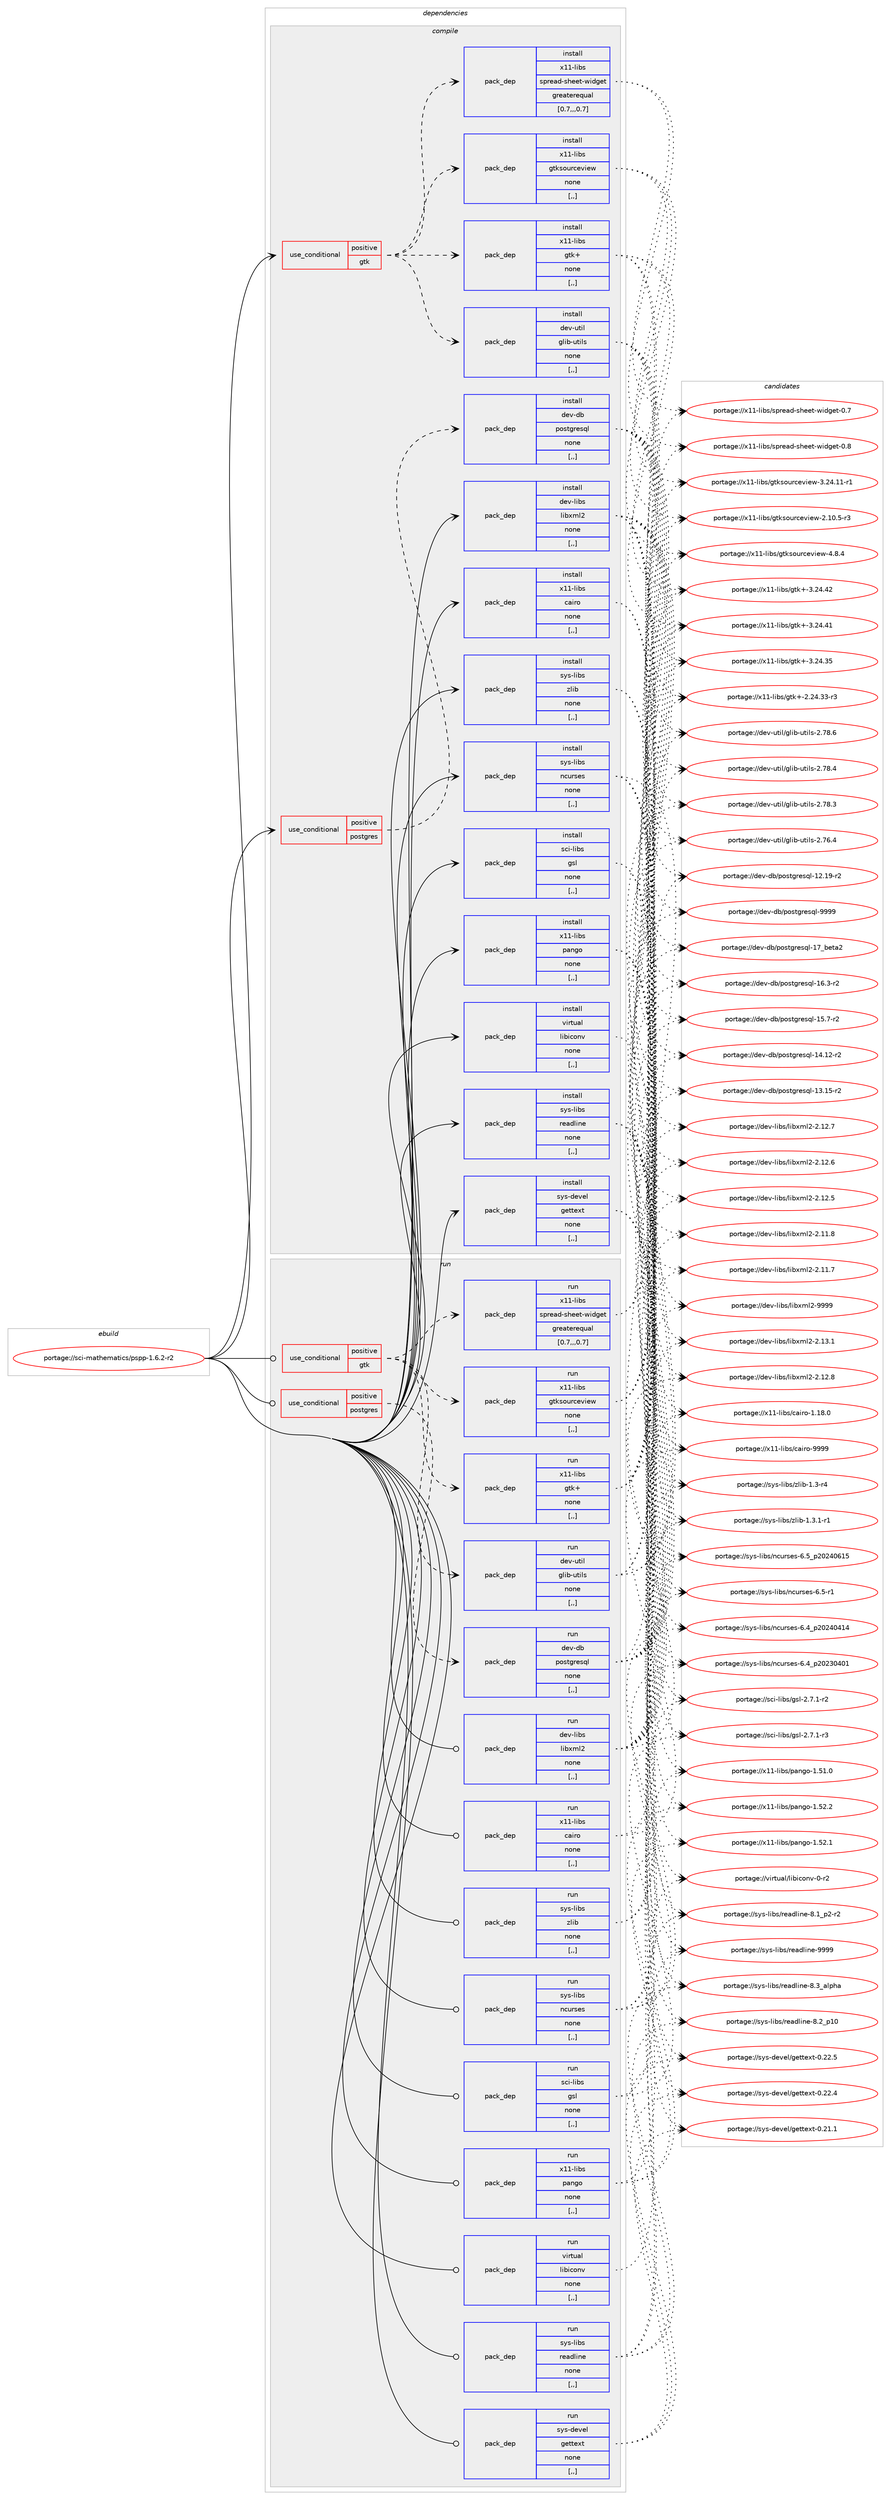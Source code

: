 digraph prolog {

# *************
# Graph options
# *************

newrank=true;
concentrate=true;
compound=true;
graph [rankdir=LR,fontname=Helvetica,fontsize=10,ranksep=1.5];#, ranksep=2.5, nodesep=0.2];
edge  [arrowhead=vee];
node  [fontname=Helvetica,fontsize=10];

# **********
# The ebuild
# **********

subgraph cluster_leftcol {
color=gray;
label=<<i>ebuild</i>>;
id [label="portage://sci-mathematics/pspp-1.6.2-r2", color=red, width=4, href="../sci-mathematics/pspp-1.6.2-r2.svg"];
}

# ****************
# The dependencies
# ****************

subgraph cluster_midcol {
color=gray;
label=<<i>dependencies</i>>;
subgraph cluster_compile {
fillcolor="#eeeeee";
style=filled;
label=<<i>compile</i>>;
subgraph cond108787 {
dependency409991 [label=<<TABLE BORDER="0" CELLBORDER="1" CELLSPACING="0" CELLPADDING="4"><TR><TD ROWSPAN="3" CELLPADDING="10">use_conditional</TD></TR><TR><TD>positive</TD></TR><TR><TD>gtk</TD></TR></TABLE>>, shape=none, color=red];
subgraph pack298312 {
dependency409992 [label=<<TABLE BORDER="0" CELLBORDER="1" CELLSPACING="0" CELLPADDING="4" WIDTH="220"><TR><TD ROWSPAN="6" CELLPADDING="30">pack_dep</TD></TR><TR><TD WIDTH="110">install</TD></TR><TR><TD>dev-util</TD></TR><TR><TD>glib-utils</TD></TR><TR><TD>none</TD></TR><TR><TD>[,,]</TD></TR></TABLE>>, shape=none, color=blue];
}
dependency409991:e -> dependency409992:w [weight=20,style="dashed",arrowhead="vee"];
subgraph pack298313 {
dependency409993 [label=<<TABLE BORDER="0" CELLBORDER="1" CELLSPACING="0" CELLPADDING="4" WIDTH="220"><TR><TD ROWSPAN="6" CELLPADDING="30">pack_dep</TD></TR><TR><TD WIDTH="110">install</TD></TR><TR><TD>x11-libs</TD></TR><TR><TD>gtk+</TD></TR><TR><TD>none</TD></TR><TR><TD>[,,]</TD></TR></TABLE>>, shape=none, color=blue];
}
dependency409991:e -> dependency409993:w [weight=20,style="dashed",arrowhead="vee"];
subgraph pack298314 {
dependency409994 [label=<<TABLE BORDER="0" CELLBORDER="1" CELLSPACING="0" CELLPADDING="4" WIDTH="220"><TR><TD ROWSPAN="6" CELLPADDING="30">pack_dep</TD></TR><TR><TD WIDTH="110">install</TD></TR><TR><TD>x11-libs</TD></TR><TR><TD>gtksourceview</TD></TR><TR><TD>none</TD></TR><TR><TD>[,,]</TD></TR></TABLE>>, shape=none, color=blue];
}
dependency409991:e -> dependency409994:w [weight=20,style="dashed",arrowhead="vee"];
subgraph pack298315 {
dependency409995 [label=<<TABLE BORDER="0" CELLBORDER="1" CELLSPACING="0" CELLPADDING="4" WIDTH="220"><TR><TD ROWSPAN="6" CELLPADDING="30">pack_dep</TD></TR><TR><TD WIDTH="110">install</TD></TR><TR><TD>x11-libs</TD></TR><TR><TD>spread-sheet-widget</TD></TR><TR><TD>greaterequal</TD></TR><TR><TD>[0.7,,,0.7]</TD></TR></TABLE>>, shape=none, color=blue];
}
dependency409991:e -> dependency409995:w [weight=20,style="dashed",arrowhead="vee"];
}
id:e -> dependency409991:w [weight=20,style="solid",arrowhead="vee"];
subgraph cond108788 {
dependency409996 [label=<<TABLE BORDER="0" CELLBORDER="1" CELLSPACING="0" CELLPADDING="4"><TR><TD ROWSPAN="3" CELLPADDING="10">use_conditional</TD></TR><TR><TD>positive</TD></TR><TR><TD>postgres</TD></TR></TABLE>>, shape=none, color=red];
subgraph pack298316 {
dependency409997 [label=<<TABLE BORDER="0" CELLBORDER="1" CELLSPACING="0" CELLPADDING="4" WIDTH="220"><TR><TD ROWSPAN="6" CELLPADDING="30">pack_dep</TD></TR><TR><TD WIDTH="110">install</TD></TR><TR><TD>dev-db</TD></TR><TR><TD>postgresql</TD></TR><TR><TD>none</TD></TR><TR><TD>[,,]</TD></TR></TABLE>>, shape=none, color=blue];
}
dependency409996:e -> dependency409997:w [weight=20,style="dashed",arrowhead="vee"];
}
id:e -> dependency409996:w [weight=20,style="solid",arrowhead="vee"];
subgraph pack298317 {
dependency409998 [label=<<TABLE BORDER="0" CELLBORDER="1" CELLSPACING="0" CELLPADDING="4" WIDTH="220"><TR><TD ROWSPAN="6" CELLPADDING="30">pack_dep</TD></TR><TR><TD WIDTH="110">install</TD></TR><TR><TD>dev-libs</TD></TR><TR><TD>libxml2</TD></TR><TR><TD>none</TD></TR><TR><TD>[,,]</TD></TR></TABLE>>, shape=none, color=blue];
}
id:e -> dependency409998:w [weight=20,style="solid",arrowhead="vee"];
subgraph pack298318 {
dependency409999 [label=<<TABLE BORDER="0" CELLBORDER="1" CELLSPACING="0" CELLPADDING="4" WIDTH="220"><TR><TD ROWSPAN="6" CELLPADDING="30">pack_dep</TD></TR><TR><TD WIDTH="110">install</TD></TR><TR><TD>sci-libs</TD></TR><TR><TD>gsl</TD></TR><TR><TD>none</TD></TR><TR><TD>[,,]</TD></TR></TABLE>>, shape=none, color=blue];
}
id:e -> dependency409999:w [weight=20,style="solid",arrowhead="vee"];
subgraph pack298319 {
dependency410000 [label=<<TABLE BORDER="0" CELLBORDER="1" CELLSPACING="0" CELLPADDING="4" WIDTH="220"><TR><TD ROWSPAN="6" CELLPADDING="30">pack_dep</TD></TR><TR><TD WIDTH="110">install</TD></TR><TR><TD>sys-devel</TD></TR><TR><TD>gettext</TD></TR><TR><TD>none</TD></TR><TR><TD>[,,]</TD></TR></TABLE>>, shape=none, color=blue];
}
id:e -> dependency410000:w [weight=20,style="solid",arrowhead="vee"];
subgraph pack298320 {
dependency410001 [label=<<TABLE BORDER="0" CELLBORDER="1" CELLSPACING="0" CELLPADDING="4" WIDTH="220"><TR><TD ROWSPAN="6" CELLPADDING="30">pack_dep</TD></TR><TR><TD WIDTH="110">install</TD></TR><TR><TD>sys-libs</TD></TR><TR><TD>ncurses</TD></TR><TR><TD>none</TD></TR><TR><TD>[,,]</TD></TR></TABLE>>, shape=none, color=blue];
}
id:e -> dependency410001:w [weight=20,style="solid",arrowhead="vee"];
subgraph pack298321 {
dependency410002 [label=<<TABLE BORDER="0" CELLBORDER="1" CELLSPACING="0" CELLPADDING="4" WIDTH="220"><TR><TD ROWSPAN="6" CELLPADDING="30">pack_dep</TD></TR><TR><TD WIDTH="110">install</TD></TR><TR><TD>sys-libs</TD></TR><TR><TD>readline</TD></TR><TR><TD>none</TD></TR><TR><TD>[,,]</TD></TR></TABLE>>, shape=none, color=blue];
}
id:e -> dependency410002:w [weight=20,style="solid",arrowhead="vee"];
subgraph pack298322 {
dependency410003 [label=<<TABLE BORDER="0" CELLBORDER="1" CELLSPACING="0" CELLPADDING="4" WIDTH="220"><TR><TD ROWSPAN="6" CELLPADDING="30">pack_dep</TD></TR><TR><TD WIDTH="110">install</TD></TR><TR><TD>sys-libs</TD></TR><TR><TD>zlib</TD></TR><TR><TD>none</TD></TR><TR><TD>[,,]</TD></TR></TABLE>>, shape=none, color=blue];
}
id:e -> dependency410003:w [weight=20,style="solid",arrowhead="vee"];
subgraph pack298323 {
dependency410004 [label=<<TABLE BORDER="0" CELLBORDER="1" CELLSPACING="0" CELLPADDING="4" WIDTH="220"><TR><TD ROWSPAN="6" CELLPADDING="30">pack_dep</TD></TR><TR><TD WIDTH="110">install</TD></TR><TR><TD>virtual</TD></TR><TR><TD>libiconv</TD></TR><TR><TD>none</TD></TR><TR><TD>[,,]</TD></TR></TABLE>>, shape=none, color=blue];
}
id:e -> dependency410004:w [weight=20,style="solid",arrowhead="vee"];
subgraph pack298324 {
dependency410005 [label=<<TABLE BORDER="0" CELLBORDER="1" CELLSPACING="0" CELLPADDING="4" WIDTH="220"><TR><TD ROWSPAN="6" CELLPADDING="30">pack_dep</TD></TR><TR><TD WIDTH="110">install</TD></TR><TR><TD>x11-libs</TD></TR><TR><TD>cairo</TD></TR><TR><TD>none</TD></TR><TR><TD>[,,]</TD></TR></TABLE>>, shape=none, color=blue];
}
id:e -> dependency410005:w [weight=20,style="solid",arrowhead="vee"];
subgraph pack298325 {
dependency410006 [label=<<TABLE BORDER="0" CELLBORDER="1" CELLSPACING="0" CELLPADDING="4" WIDTH="220"><TR><TD ROWSPAN="6" CELLPADDING="30">pack_dep</TD></TR><TR><TD WIDTH="110">install</TD></TR><TR><TD>x11-libs</TD></TR><TR><TD>pango</TD></TR><TR><TD>none</TD></TR><TR><TD>[,,]</TD></TR></TABLE>>, shape=none, color=blue];
}
id:e -> dependency410006:w [weight=20,style="solid",arrowhead="vee"];
}
subgraph cluster_compileandrun {
fillcolor="#eeeeee";
style=filled;
label=<<i>compile and run</i>>;
}
subgraph cluster_run {
fillcolor="#eeeeee";
style=filled;
label=<<i>run</i>>;
subgraph cond108789 {
dependency410007 [label=<<TABLE BORDER="0" CELLBORDER="1" CELLSPACING="0" CELLPADDING="4"><TR><TD ROWSPAN="3" CELLPADDING="10">use_conditional</TD></TR><TR><TD>positive</TD></TR><TR><TD>gtk</TD></TR></TABLE>>, shape=none, color=red];
subgraph pack298326 {
dependency410008 [label=<<TABLE BORDER="0" CELLBORDER="1" CELLSPACING="0" CELLPADDING="4" WIDTH="220"><TR><TD ROWSPAN="6" CELLPADDING="30">pack_dep</TD></TR><TR><TD WIDTH="110">run</TD></TR><TR><TD>dev-util</TD></TR><TR><TD>glib-utils</TD></TR><TR><TD>none</TD></TR><TR><TD>[,,]</TD></TR></TABLE>>, shape=none, color=blue];
}
dependency410007:e -> dependency410008:w [weight=20,style="dashed",arrowhead="vee"];
subgraph pack298327 {
dependency410009 [label=<<TABLE BORDER="0" CELLBORDER="1" CELLSPACING="0" CELLPADDING="4" WIDTH="220"><TR><TD ROWSPAN="6" CELLPADDING="30">pack_dep</TD></TR><TR><TD WIDTH="110">run</TD></TR><TR><TD>x11-libs</TD></TR><TR><TD>gtk+</TD></TR><TR><TD>none</TD></TR><TR><TD>[,,]</TD></TR></TABLE>>, shape=none, color=blue];
}
dependency410007:e -> dependency410009:w [weight=20,style="dashed",arrowhead="vee"];
subgraph pack298328 {
dependency410010 [label=<<TABLE BORDER="0" CELLBORDER="1" CELLSPACING="0" CELLPADDING="4" WIDTH="220"><TR><TD ROWSPAN="6" CELLPADDING="30">pack_dep</TD></TR><TR><TD WIDTH="110">run</TD></TR><TR><TD>x11-libs</TD></TR><TR><TD>gtksourceview</TD></TR><TR><TD>none</TD></TR><TR><TD>[,,]</TD></TR></TABLE>>, shape=none, color=blue];
}
dependency410007:e -> dependency410010:w [weight=20,style="dashed",arrowhead="vee"];
subgraph pack298329 {
dependency410011 [label=<<TABLE BORDER="0" CELLBORDER="1" CELLSPACING="0" CELLPADDING="4" WIDTH="220"><TR><TD ROWSPAN="6" CELLPADDING="30">pack_dep</TD></TR><TR><TD WIDTH="110">run</TD></TR><TR><TD>x11-libs</TD></TR><TR><TD>spread-sheet-widget</TD></TR><TR><TD>greaterequal</TD></TR><TR><TD>[0.7,,,0.7]</TD></TR></TABLE>>, shape=none, color=blue];
}
dependency410007:e -> dependency410011:w [weight=20,style="dashed",arrowhead="vee"];
}
id:e -> dependency410007:w [weight=20,style="solid",arrowhead="odot"];
subgraph cond108790 {
dependency410012 [label=<<TABLE BORDER="0" CELLBORDER="1" CELLSPACING="0" CELLPADDING="4"><TR><TD ROWSPAN="3" CELLPADDING="10">use_conditional</TD></TR><TR><TD>positive</TD></TR><TR><TD>postgres</TD></TR></TABLE>>, shape=none, color=red];
subgraph pack298330 {
dependency410013 [label=<<TABLE BORDER="0" CELLBORDER="1" CELLSPACING="0" CELLPADDING="4" WIDTH="220"><TR><TD ROWSPAN="6" CELLPADDING="30">pack_dep</TD></TR><TR><TD WIDTH="110">run</TD></TR><TR><TD>dev-db</TD></TR><TR><TD>postgresql</TD></TR><TR><TD>none</TD></TR><TR><TD>[,,]</TD></TR></TABLE>>, shape=none, color=blue];
}
dependency410012:e -> dependency410013:w [weight=20,style="dashed",arrowhead="vee"];
}
id:e -> dependency410012:w [weight=20,style="solid",arrowhead="odot"];
subgraph pack298331 {
dependency410014 [label=<<TABLE BORDER="0" CELLBORDER="1" CELLSPACING="0" CELLPADDING="4" WIDTH="220"><TR><TD ROWSPAN="6" CELLPADDING="30">pack_dep</TD></TR><TR><TD WIDTH="110">run</TD></TR><TR><TD>dev-libs</TD></TR><TR><TD>libxml2</TD></TR><TR><TD>none</TD></TR><TR><TD>[,,]</TD></TR></TABLE>>, shape=none, color=blue];
}
id:e -> dependency410014:w [weight=20,style="solid",arrowhead="odot"];
subgraph pack298332 {
dependency410015 [label=<<TABLE BORDER="0" CELLBORDER="1" CELLSPACING="0" CELLPADDING="4" WIDTH="220"><TR><TD ROWSPAN="6" CELLPADDING="30">pack_dep</TD></TR><TR><TD WIDTH="110">run</TD></TR><TR><TD>sci-libs</TD></TR><TR><TD>gsl</TD></TR><TR><TD>none</TD></TR><TR><TD>[,,]</TD></TR></TABLE>>, shape=none, color=blue];
}
id:e -> dependency410015:w [weight=20,style="solid",arrowhead="odot"];
subgraph pack298333 {
dependency410016 [label=<<TABLE BORDER="0" CELLBORDER="1" CELLSPACING="0" CELLPADDING="4" WIDTH="220"><TR><TD ROWSPAN="6" CELLPADDING="30">pack_dep</TD></TR><TR><TD WIDTH="110">run</TD></TR><TR><TD>sys-devel</TD></TR><TR><TD>gettext</TD></TR><TR><TD>none</TD></TR><TR><TD>[,,]</TD></TR></TABLE>>, shape=none, color=blue];
}
id:e -> dependency410016:w [weight=20,style="solid",arrowhead="odot"];
subgraph pack298334 {
dependency410017 [label=<<TABLE BORDER="0" CELLBORDER="1" CELLSPACING="0" CELLPADDING="4" WIDTH="220"><TR><TD ROWSPAN="6" CELLPADDING="30">pack_dep</TD></TR><TR><TD WIDTH="110">run</TD></TR><TR><TD>sys-libs</TD></TR><TR><TD>ncurses</TD></TR><TR><TD>none</TD></TR><TR><TD>[,,]</TD></TR></TABLE>>, shape=none, color=blue];
}
id:e -> dependency410017:w [weight=20,style="solid",arrowhead="odot"];
subgraph pack298335 {
dependency410018 [label=<<TABLE BORDER="0" CELLBORDER="1" CELLSPACING="0" CELLPADDING="4" WIDTH="220"><TR><TD ROWSPAN="6" CELLPADDING="30">pack_dep</TD></TR><TR><TD WIDTH="110">run</TD></TR><TR><TD>sys-libs</TD></TR><TR><TD>readline</TD></TR><TR><TD>none</TD></TR><TR><TD>[,,]</TD></TR></TABLE>>, shape=none, color=blue];
}
id:e -> dependency410018:w [weight=20,style="solid",arrowhead="odot"];
subgraph pack298336 {
dependency410019 [label=<<TABLE BORDER="0" CELLBORDER="1" CELLSPACING="0" CELLPADDING="4" WIDTH="220"><TR><TD ROWSPAN="6" CELLPADDING="30">pack_dep</TD></TR><TR><TD WIDTH="110">run</TD></TR><TR><TD>sys-libs</TD></TR><TR><TD>zlib</TD></TR><TR><TD>none</TD></TR><TR><TD>[,,]</TD></TR></TABLE>>, shape=none, color=blue];
}
id:e -> dependency410019:w [weight=20,style="solid",arrowhead="odot"];
subgraph pack298337 {
dependency410020 [label=<<TABLE BORDER="0" CELLBORDER="1" CELLSPACING="0" CELLPADDING="4" WIDTH="220"><TR><TD ROWSPAN="6" CELLPADDING="30">pack_dep</TD></TR><TR><TD WIDTH="110">run</TD></TR><TR><TD>virtual</TD></TR><TR><TD>libiconv</TD></TR><TR><TD>none</TD></TR><TR><TD>[,,]</TD></TR></TABLE>>, shape=none, color=blue];
}
id:e -> dependency410020:w [weight=20,style="solid",arrowhead="odot"];
subgraph pack298338 {
dependency410021 [label=<<TABLE BORDER="0" CELLBORDER="1" CELLSPACING="0" CELLPADDING="4" WIDTH="220"><TR><TD ROWSPAN="6" CELLPADDING="30">pack_dep</TD></TR><TR><TD WIDTH="110">run</TD></TR><TR><TD>x11-libs</TD></TR><TR><TD>cairo</TD></TR><TR><TD>none</TD></TR><TR><TD>[,,]</TD></TR></TABLE>>, shape=none, color=blue];
}
id:e -> dependency410021:w [weight=20,style="solid",arrowhead="odot"];
subgraph pack298339 {
dependency410022 [label=<<TABLE BORDER="0" CELLBORDER="1" CELLSPACING="0" CELLPADDING="4" WIDTH="220"><TR><TD ROWSPAN="6" CELLPADDING="30">pack_dep</TD></TR><TR><TD WIDTH="110">run</TD></TR><TR><TD>x11-libs</TD></TR><TR><TD>pango</TD></TR><TR><TD>none</TD></TR><TR><TD>[,,]</TD></TR></TABLE>>, shape=none, color=blue];
}
id:e -> dependency410022:w [weight=20,style="solid",arrowhead="odot"];
}
}

# **************
# The candidates
# **************

subgraph cluster_choices {
rank=same;
color=gray;
label=<<i>candidates</i>>;

subgraph choice298312 {
color=black;
nodesep=1;
choice1001011184511711610510847103108105984511711610510811545504655564654 [label="portage://dev-util/glib-utils-2.78.6", color=red, width=4,href="../dev-util/glib-utils-2.78.6.svg"];
choice1001011184511711610510847103108105984511711610510811545504655564652 [label="portage://dev-util/glib-utils-2.78.4", color=red, width=4,href="../dev-util/glib-utils-2.78.4.svg"];
choice1001011184511711610510847103108105984511711610510811545504655564651 [label="portage://dev-util/glib-utils-2.78.3", color=red, width=4,href="../dev-util/glib-utils-2.78.3.svg"];
choice1001011184511711610510847103108105984511711610510811545504655544652 [label="portage://dev-util/glib-utils-2.76.4", color=red, width=4,href="../dev-util/glib-utils-2.76.4.svg"];
dependency409992:e -> choice1001011184511711610510847103108105984511711610510811545504655564654:w [style=dotted,weight="100"];
dependency409992:e -> choice1001011184511711610510847103108105984511711610510811545504655564652:w [style=dotted,weight="100"];
dependency409992:e -> choice1001011184511711610510847103108105984511711610510811545504655564651:w [style=dotted,weight="100"];
dependency409992:e -> choice1001011184511711610510847103108105984511711610510811545504655544652:w [style=dotted,weight="100"];
}
subgraph choice298313 {
color=black;
nodesep=1;
choice1204949451081059811547103116107434551465052465250 [label="portage://x11-libs/gtk+-3.24.42", color=red, width=4,href="../x11-libs/gtk+-3.24.42.svg"];
choice1204949451081059811547103116107434551465052465249 [label="portage://x11-libs/gtk+-3.24.41", color=red, width=4,href="../x11-libs/gtk+-3.24.41.svg"];
choice1204949451081059811547103116107434551465052465153 [label="portage://x11-libs/gtk+-3.24.35", color=red, width=4,href="../x11-libs/gtk+-3.24.35.svg"];
choice12049494510810598115471031161074345504650524651514511451 [label="portage://x11-libs/gtk+-2.24.33-r3", color=red, width=4,href="../x11-libs/gtk+-2.24.33-r3.svg"];
dependency409993:e -> choice1204949451081059811547103116107434551465052465250:w [style=dotted,weight="100"];
dependency409993:e -> choice1204949451081059811547103116107434551465052465249:w [style=dotted,weight="100"];
dependency409993:e -> choice1204949451081059811547103116107434551465052465153:w [style=dotted,weight="100"];
dependency409993:e -> choice12049494510810598115471031161074345504650524651514511451:w [style=dotted,weight="100"];
}
subgraph choice298314 {
color=black;
nodesep=1;
choice120494945108105981154710311610711511111711499101118105101119455246564652 [label="portage://x11-libs/gtksourceview-4.8.4", color=red, width=4,href="../x11-libs/gtksourceview-4.8.4.svg"];
choice12049494510810598115471031161071151111171149910111810510111945514650524649494511449 [label="portage://x11-libs/gtksourceview-3.24.11-r1", color=red, width=4,href="../x11-libs/gtksourceview-3.24.11-r1.svg"];
choice120494945108105981154710311610711511111711499101118105101119455046494846534511451 [label="portage://x11-libs/gtksourceview-2.10.5-r3", color=red, width=4,href="../x11-libs/gtksourceview-2.10.5-r3.svg"];
dependency409994:e -> choice120494945108105981154710311610711511111711499101118105101119455246564652:w [style=dotted,weight="100"];
dependency409994:e -> choice12049494510810598115471031161071151111171149910111810510111945514650524649494511449:w [style=dotted,weight="100"];
dependency409994:e -> choice120494945108105981154710311610711511111711499101118105101119455046494846534511451:w [style=dotted,weight="100"];
}
subgraph choice298315 {
color=black;
nodesep=1;
choice120494945108105981154711511211410197100451151041011011164511910510010310111645484656 [label="portage://x11-libs/spread-sheet-widget-0.8", color=red, width=4,href="../x11-libs/spread-sheet-widget-0.8.svg"];
choice120494945108105981154711511211410197100451151041011011164511910510010310111645484655 [label="portage://x11-libs/spread-sheet-widget-0.7", color=red, width=4,href="../x11-libs/spread-sheet-widget-0.7.svg"];
dependency409995:e -> choice120494945108105981154711511211410197100451151041011011164511910510010310111645484656:w [style=dotted,weight="100"];
dependency409995:e -> choice120494945108105981154711511211410197100451151041011011164511910510010310111645484655:w [style=dotted,weight="100"];
}
subgraph choice298316 {
color=black;
nodesep=1;
choice1001011184510098471121111151161031141011151131084557575757 [label="portage://dev-db/postgresql-9999", color=red, width=4,href="../dev-db/postgresql-9999.svg"];
choice10010111845100984711211111511610311410111511310845495595981011169750 [label="portage://dev-db/postgresql-17_beta2", color=red, width=4,href="../dev-db/postgresql-17_beta2.svg"];
choice10010111845100984711211111511610311410111511310845495446514511450 [label="portage://dev-db/postgresql-16.3-r2", color=red, width=4,href="../dev-db/postgresql-16.3-r2.svg"];
choice10010111845100984711211111511610311410111511310845495346554511450 [label="portage://dev-db/postgresql-15.7-r2", color=red, width=4,href="../dev-db/postgresql-15.7-r2.svg"];
choice1001011184510098471121111151161031141011151131084549524649504511450 [label="portage://dev-db/postgresql-14.12-r2", color=red, width=4,href="../dev-db/postgresql-14.12-r2.svg"];
choice1001011184510098471121111151161031141011151131084549514649534511450 [label="portage://dev-db/postgresql-13.15-r2", color=red, width=4,href="../dev-db/postgresql-13.15-r2.svg"];
choice1001011184510098471121111151161031141011151131084549504649574511450 [label="portage://dev-db/postgresql-12.19-r2", color=red, width=4,href="../dev-db/postgresql-12.19-r2.svg"];
dependency409997:e -> choice1001011184510098471121111151161031141011151131084557575757:w [style=dotted,weight="100"];
dependency409997:e -> choice10010111845100984711211111511610311410111511310845495595981011169750:w [style=dotted,weight="100"];
dependency409997:e -> choice10010111845100984711211111511610311410111511310845495446514511450:w [style=dotted,weight="100"];
dependency409997:e -> choice10010111845100984711211111511610311410111511310845495346554511450:w [style=dotted,weight="100"];
dependency409997:e -> choice1001011184510098471121111151161031141011151131084549524649504511450:w [style=dotted,weight="100"];
dependency409997:e -> choice1001011184510098471121111151161031141011151131084549514649534511450:w [style=dotted,weight="100"];
dependency409997:e -> choice1001011184510098471121111151161031141011151131084549504649574511450:w [style=dotted,weight="100"];
}
subgraph choice298317 {
color=black;
nodesep=1;
choice10010111845108105981154710810598120109108504557575757 [label="portage://dev-libs/libxml2-9999", color=red, width=4,href="../dev-libs/libxml2-9999.svg"];
choice100101118451081059811547108105981201091085045504649514649 [label="portage://dev-libs/libxml2-2.13.1", color=red, width=4,href="../dev-libs/libxml2-2.13.1.svg"];
choice100101118451081059811547108105981201091085045504649504656 [label="portage://dev-libs/libxml2-2.12.8", color=red, width=4,href="../dev-libs/libxml2-2.12.8.svg"];
choice100101118451081059811547108105981201091085045504649504655 [label="portage://dev-libs/libxml2-2.12.7", color=red, width=4,href="../dev-libs/libxml2-2.12.7.svg"];
choice100101118451081059811547108105981201091085045504649504654 [label="portage://dev-libs/libxml2-2.12.6", color=red, width=4,href="../dev-libs/libxml2-2.12.6.svg"];
choice100101118451081059811547108105981201091085045504649504653 [label="portage://dev-libs/libxml2-2.12.5", color=red, width=4,href="../dev-libs/libxml2-2.12.5.svg"];
choice100101118451081059811547108105981201091085045504649494656 [label="portage://dev-libs/libxml2-2.11.8", color=red, width=4,href="../dev-libs/libxml2-2.11.8.svg"];
choice100101118451081059811547108105981201091085045504649494655 [label="portage://dev-libs/libxml2-2.11.7", color=red, width=4,href="../dev-libs/libxml2-2.11.7.svg"];
dependency409998:e -> choice10010111845108105981154710810598120109108504557575757:w [style=dotted,weight="100"];
dependency409998:e -> choice100101118451081059811547108105981201091085045504649514649:w [style=dotted,weight="100"];
dependency409998:e -> choice100101118451081059811547108105981201091085045504649504656:w [style=dotted,weight="100"];
dependency409998:e -> choice100101118451081059811547108105981201091085045504649504655:w [style=dotted,weight="100"];
dependency409998:e -> choice100101118451081059811547108105981201091085045504649504654:w [style=dotted,weight="100"];
dependency409998:e -> choice100101118451081059811547108105981201091085045504649504653:w [style=dotted,weight="100"];
dependency409998:e -> choice100101118451081059811547108105981201091085045504649494656:w [style=dotted,weight="100"];
dependency409998:e -> choice100101118451081059811547108105981201091085045504649494655:w [style=dotted,weight="100"];
}
subgraph choice298318 {
color=black;
nodesep=1;
choice115991054510810598115471031151084550465546494511451 [label="portage://sci-libs/gsl-2.7.1-r3", color=red, width=4,href="../sci-libs/gsl-2.7.1-r3.svg"];
choice115991054510810598115471031151084550465546494511450 [label="portage://sci-libs/gsl-2.7.1-r2", color=red, width=4,href="../sci-libs/gsl-2.7.1-r2.svg"];
dependency409999:e -> choice115991054510810598115471031151084550465546494511451:w [style=dotted,weight="100"];
dependency409999:e -> choice115991054510810598115471031151084550465546494511450:w [style=dotted,weight="100"];
}
subgraph choice298319 {
color=black;
nodesep=1;
choice115121115451001011181011084710310111611610112011645484650504653 [label="portage://sys-devel/gettext-0.22.5", color=red, width=4,href="../sys-devel/gettext-0.22.5.svg"];
choice115121115451001011181011084710310111611610112011645484650504652 [label="portage://sys-devel/gettext-0.22.4", color=red, width=4,href="../sys-devel/gettext-0.22.4.svg"];
choice115121115451001011181011084710310111611610112011645484650494649 [label="portage://sys-devel/gettext-0.21.1", color=red, width=4,href="../sys-devel/gettext-0.21.1.svg"];
dependency410000:e -> choice115121115451001011181011084710310111611610112011645484650504653:w [style=dotted,weight="100"];
dependency410000:e -> choice115121115451001011181011084710310111611610112011645484650504652:w [style=dotted,weight="100"];
dependency410000:e -> choice115121115451001011181011084710310111611610112011645484650494649:w [style=dotted,weight="100"];
}
subgraph choice298320 {
color=black;
nodesep=1;
choice1151211154510810598115471109911711411510111545544653951125048505248544953 [label="portage://sys-libs/ncurses-6.5_p20240615", color=red, width=4,href="../sys-libs/ncurses-6.5_p20240615.svg"];
choice11512111545108105981154711099117114115101115455446534511449 [label="portage://sys-libs/ncurses-6.5-r1", color=red, width=4,href="../sys-libs/ncurses-6.5-r1.svg"];
choice1151211154510810598115471109911711411510111545544652951125048505248524952 [label="portage://sys-libs/ncurses-6.4_p20240414", color=red, width=4,href="../sys-libs/ncurses-6.4_p20240414.svg"];
choice1151211154510810598115471109911711411510111545544652951125048505148524849 [label="portage://sys-libs/ncurses-6.4_p20230401", color=red, width=4,href="../sys-libs/ncurses-6.4_p20230401.svg"];
dependency410001:e -> choice1151211154510810598115471109911711411510111545544653951125048505248544953:w [style=dotted,weight="100"];
dependency410001:e -> choice11512111545108105981154711099117114115101115455446534511449:w [style=dotted,weight="100"];
dependency410001:e -> choice1151211154510810598115471109911711411510111545544652951125048505248524952:w [style=dotted,weight="100"];
dependency410001:e -> choice1151211154510810598115471109911711411510111545544652951125048505148524849:w [style=dotted,weight="100"];
}
subgraph choice298321 {
color=black;
nodesep=1;
choice115121115451081059811547114101971001081051101014557575757 [label="portage://sys-libs/readline-9999", color=red, width=4,href="../sys-libs/readline-9999.svg"];
choice1151211154510810598115471141019710010810511010145564651959710811210497 [label="portage://sys-libs/readline-8.3_alpha", color=red, width=4,href="../sys-libs/readline-8.3_alpha.svg"];
choice1151211154510810598115471141019710010810511010145564650951124948 [label="portage://sys-libs/readline-8.2_p10", color=red, width=4,href="../sys-libs/readline-8.2_p10.svg"];
choice115121115451081059811547114101971001081051101014556464995112504511450 [label="portage://sys-libs/readline-8.1_p2-r2", color=red, width=4,href="../sys-libs/readline-8.1_p2-r2.svg"];
dependency410002:e -> choice115121115451081059811547114101971001081051101014557575757:w [style=dotted,weight="100"];
dependency410002:e -> choice1151211154510810598115471141019710010810511010145564651959710811210497:w [style=dotted,weight="100"];
dependency410002:e -> choice1151211154510810598115471141019710010810511010145564650951124948:w [style=dotted,weight="100"];
dependency410002:e -> choice115121115451081059811547114101971001081051101014556464995112504511450:w [style=dotted,weight="100"];
}
subgraph choice298322 {
color=black;
nodesep=1;
choice115121115451081059811547122108105984549465146494511449 [label="portage://sys-libs/zlib-1.3.1-r1", color=red, width=4,href="../sys-libs/zlib-1.3.1-r1.svg"];
choice11512111545108105981154712210810598454946514511452 [label="portage://sys-libs/zlib-1.3-r4", color=red, width=4,href="../sys-libs/zlib-1.3-r4.svg"];
dependency410003:e -> choice115121115451081059811547122108105984549465146494511449:w [style=dotted,weight="100"];
dependency410003:e -> choice11512111545108105981154712210810598454946514511452:w [style=dotted,weight="100"];
}
subgraph choice298323 {
color=black;
nodesep=1;
choice1181051141161179710847108105981059911111011845484511450 [label="portage://virtual/libiconv-0-r2", color=red, width=4,href="../virtual/libiconv-0-r2.svg"];
dependency410004:e -> choice1181051141161179710847108105981059911111011845484511450:w [style=dotted,weight="100"];
}
subgraph choice298324 {
color=black;
nodesep=1;
choice120494945108105981154799971051141114557575757 [label="portage://x11-libs/cairo-9999", color=red, width=4,href="../x11-libs/cairo-9999.svg"];
choice1204949451081059811547999710511411145494649564648 [label="portage://x11-libs/cairo-1.18.0", color=red, width=4,href="../x11-libs/cairo-1.18.0.svg"];
dependency410005:e -> choice120494945108105981154799971051141114557575757:w [style=dotted,weight="100"];
dependency410005:e -> choice1204949451081059811547999710511411145494649564648:w [style=dotted,weight="100"];
}
subgraph choice298325 {
color=black;
nodesep=1;
choice12049494510810598115471129711010311145494653504650 [label="portage://x11-libs/pango-1.52.2", color=red, width=4,href="../x11-libs/pango-1.52.2.svg"];
choice12049494510810598115471129711010311145494653504649 [label="portage://x11-libs/pango-1.52.1", color=red, width=4,href="../x11-libs/pango-1.52.1.svg"];
choice12049494510810598115471129711010311145494653494648 [label="portage://x11-libs/pango-1.51.0", color=red, width=4,href="../x11-libs/pango-1.51.0.svg"];
dependency410006:e -> choice12049494510810598115471129711010311145494653504650:w [style=dotted,weight="100"];
dependency410006:e -> choice12049494510810598115471129711010311145494653504649:w [style=dotted,weight="100"];
dependency410006:e -> choice12049494510810598115471129711010311145494653494648:w [style=dotted,weight="100"];
}
subgraph choice298326 {
color=black;
nodesep=1;
choice1001011184511711610510847103108105984511711610510811545504655564654 [label="portage://dev-util/glib-utils-2.78.6", color=red, width=4,href="../dev-util/glib-utils-2.78.6.svg"];
choice1001011184511711610510847103108105984511711610510811545504655564652 [label="portage://dev-util/glib-utils-2.78.4", color=red, width=4,href="../dev-util/glib-utils-2.78.4.svg"];
choice1001011184511711610510847103108105984511711610510811545504655564651 [label="portage://dev-util/glib-utils-2.78.3", color=red, width=4,href="../dev-util/glib-utils-2.78.3.svg"];
choice1001011184511711610510847103108105984511711610510811545504655544652 [label="portage://dev-util/glib-utils-2.76.4", color=red, width=4,href="../dev-util/glib-utils-2.76.4.svg"];
dependency410008:e -> choice1001011184511711610510847103108105984511711610510811545504655564654:w [style=dotted,weight="100"];
dependency410008:e -> choice1001011184511711610510847103108105984511711610510811545504655564652:w [style=dotted,weight="100"];
dependency410008:e -> choice1001011184511711610510847103108105984511711610510811545504655564651:w [style=dotted,weight="100"];
dependency410008:e -> choice1001011184511711610510847103108105984511711610510811545504655544652:w [style=dotted,weight="100"];
}
subgraph choice298327 {
color=black;
nodesep=1;
choice1204949451081059811547103116107434551465052465250 [label="portage://x11-libs/gtk+-3.24.42", color=red, width=4,href="../x11-libs/gtk+-3.24.42.svg"];
choice1204949451081059811547103116107434551465052465249 [label="portage://x11-libs/gtk+-3.24.41", color=red, width=4,href="../x11-libs/gtk+-3.24.41.svg"];
choice1204949451081059811547103116107434551465052465153 [label="portage://x11-libs/gtk+-3.24.35", color=red, width=4,href="../x11-libs/gtk+-3.24.35.svg"];
choice12049494510810598115471031161074345504650524651514511451 [label="portage://x11-libs/gtk+-2.24.33-r3", color=red, width=4,href="../x11-libs/gtk+-2.24.33-r3.svg"];
dependency410009:e -> choice1204949451081059811547103116107434551465052465250:w [style=dotted,weight="100"];
dependency410009:e -> choice1204949451081059811547103116107434551465052465249:w [style=dotted,weight="100"];
dependency410009:e -> choice1204949451081059811547103116107434551465052465153:w [style=dotted,weight="100"];
dependency410009:e -> choice12049494510810598115471031161074345504650524651514511451:w [style=dotted,weight="100"];
}
subgraph choice298328 {
color=black;
nodesep=1;
choice120494945108105981154710311610711511111711499101118105101119455246564652 [label="portage://x11-libs/gtksourceview-4.8.4", color=red, width=4,href="../x11-libs/gtksourceview-4.8.4.svg"];
choice12049494510810598115471031161071151111171149910111810510111945514650524649494511449 [label="portage://x11-libs/gtksourceview-3.24.11-r1", color=red, width=4,href="../x11-libs/gtksourceview-3.24.11-r1.svg"];
choice120494945108105981154710311610711511111711499101118105101119455046494846534511451 [label="portage://x11-libs/gtksourceview-2.10.5-r3", color=red, width=4,href="../x11-libs/gtksourceview-2.10.5-r3.svg"];
dependency410010:e -> choice120494945108105981154710311610711511111711499101118105101119455246564652:w [style=dotted,weight="100"];
dependency410010:e -> choice12049494510810598115471031161071151111171149910111810510111945514650524649494511449:w [style=dotted,weight="100"];
dependency410010:e -> choice120494945108105981154710311610711511111711499101118105101119455046494846534511451:w [style=dotted,weight="100"];
}
subgraph choice298329 {
color=black;
nodesep=1;
choice120494945108105981154711511211410197100451151041011011164511910510010310111645484656 [label="portage://x11-libs/spread-sheet-widget-0.8", color=red, width=4,href="../x11-libs/spread-sheet-widget-0.8.svg"];
choice120494945108105981154711511211410197100451151041011011164511910510010310111645484655 [label="portage://x11-libs/spread-sheet-widget-0.7", color=red, width=4,href="../x11-libs/spread-sheet-widget-0.7.svg"];
dependency410011:e -> choice120494945108105981154711511211410197100451151041011011164511910510010310111645484656:w [style=dotted,weight="100"];
dependency410011:e -> choice120494945108105981154711511211410197100451151041011011164511910510010310111645484655:w [style=dotted,weight="100"];
}
subgraph choice298330 {
color=black;
nodesep=1;
choice1001011184510098471121111151161031141011151131084557575757 [label="portage://dev-db/postgresql-9999", color=red, width=4,href="../dev-db/postgresql-9999.svg"];
choice10010111845100984711211111511610311410111511310845495595981011169750 [label="portage://dev-db/postgresql-17_beta2", color=red, width=4,href="../dev-db/postgresql-17_beta2.svg"];
choice10010111845100984711211111511610311410111511310845495446514511450 [label="portage://dev-db/postgresql-16.3-r2", color=red, width=4,href="../dev-db/postgresql-16.3-r2.svg"];
choice10010111845100984711211111511610311410111511310845495346554511450 [label="portage://dev-db/postgresql-15.7-r2", color=red, width=4,href="../dev-db/postgresql-15.7-r2.svg"];
choice1001011184510098471121111151161031141011151131084549524649504511450 [label="portage://dev-db/postgresql-14.12-r2", color=red, width=4,href="../dev-db/postgresql-14.12-r2.svg"];
choice1001011184510098471121111151161031141011151131084549514649534511450 [label="portage://dev-db/postgresql-13.15-r2", color=red, width=4,href="../dev-db/postgresql-13.15-r2.svg"];
choice1001011184510098471121111151161031141011151131084549504649574511450 [label="portage://dev-db/postgresql-12.19-r2", color=red, width=4,href="../dev-db/postgresql-12.19-r2.svg"];
dependency410013:e -> choice1001011184510098471121111151161031141011151131084557575757:w [style=dotted,weight="100"];
dependency410013:e -> choice10010111845100984711211111511610311410111511310845495595981011169750:w [style=dotted,weight="100"];
dependency410013:e -> choice10010111845100984711211111511610311410111511310845495446514511450:w [style=dotted,weight="100"];
dependency410013:e -> choice10010111845100984711211111511610311410111511310845495346554511450:w [style=dotted,weight="100"];
dependency410013:e -> choice1001011184510098471121111151161031141011151131084549524649504511450:w [style=dotted,weight="100"];
dependency410013:e -> choice1001011184510098471121111151161031141011151131084549514649534511450:w [style=dotted,weight="100"];
dependency410013:e -> choice1001011184510098471121111151161031141011151131084549504649574511450:w [style=dotted,weight="100"];
}
subgraph choice298331 {
color=black;
nodesep=1;
choice10010111845108105981154710810598120109108504557575757 [label="portage://dev-libs/libxml2-9999", color=red, width=4,href="../dev-libs/libxml2-9999.svg"];
choice100101118451081059811547108105981201091085045504649514649 [label="portage://dev-libs/libxml2-2.13.1", color=red, width=4,href="../dev-libs/libxml2-2.13.1.svg"];
choice100101118451081059811547108105981201091085045504649504656 [label="portage://dev-libs/libxml2-2.12.8", color=red, width=4,href="../dev-libs/libxml2-2.12.8.svg"];
choice100101118451081059811547108105981201091085045504649504655 [label="portage://dev-libs/libxml2-2.12.7", color=red, width=4,href="../dev-libs/libxml2-2.12.7.svg"];
choice100101118451081059811547108105981201091085045504649504654 [label="portage://dev-libs/libxml2-2.12.6", color=red, width=4,href="../dev-libs/libxml2-2.12.6.svg"];
choice100101118451081059811547108105981201091085045504649504653 [label="portage://dev-libs/libxml2-2.12.5", color=red, width=4,href="../dev-libs/libxml2-2.12.5.svg"];
choice100101118451081059811547108105981201091085045504649494656 [label="portage://dev-libs/libxml2-2.11.8", color=red, width=4,href="../dev-libs/libxml2-2.11.8.svg"];
choice100101118451081059811547108105981201091085045504649494655 [label="portage://dev-libs/libxml2-2.11.7", color=red, width=4,href="../dev-libs/libxml2-2.11.7.svg"];
dependency410014:e -> choice10010111845108105981154710810598120109108504557575757:w [style=dotted,weight="100"];
dependency410014:e -> choice100101118451081059811547108105981201091085045504649514649:w [style=dotted,weight="100"];
dependency410014:e -> choice100101118451081059811547108105981201091085045504649504656:w [style=dotted,weight="100"];
dependency410014:e -> choice100101118451081059811547108105981201091085045504649504655:w [style=dotted,weight="100"];
dependency410014:e -> choice100101118451081059811547108105981201091085045504649504654:w [style=dotted,weight="100"];
dependency410014:e -> choice100101118451081059811547108105981201091085045504649504653:w [style=dotted,weight="100"];
dependency410014:e -> choice100101118451081059811547108105981201091085045504649494656:w [style=dotted,weight="100"];
dependency410014:e -> choice100101118451081059811547108105981201091085045504649494655:w [style=dotted,weight="100"];
}
subgraph choice298332 {
color=black;
nodesep=1;
choice115991054510810598115471031151084550465546494511451 [label="portage://sci-libs/gsl-2.7.1-r3", color=red, width=4,href="../sci-libs/gsl-2.7.1-r3.svg"];
choice115991054510810598115471031151084550465546494511450 [label="portage://sci-libs/gsl-2.7.1-r2", color=red, width=4,href="../sci-libs/gsl-2.7.1-r2.svg"];
dependency410015:e -> choice115991054510810598115471031151084550465546494511451:w [style=dotted,weight="100"];
dependency410015:e -> choice115991054510810598115471031151084550465546494511450:w [style=dotted,weight="100"];
}
subgraph choice298333 {
color=black;
nodesep=1;
choice115121115451001011181011084710310111611610112011645484650504653 [label="portage://sys-devel/gettext-0.22.5", color=red, width=4,href="../sys-devel/gettext-0.22.5.svg"];
choice115121115451001011181011084710310111611610112011645484650504652 [label="portage://sys-devel/gettext-0.22.4", color=red, width=4,href="../sys-devel/gettext-0.22.4.svg"];
choice115121115451001011181011084710310111611610112011645484650494649 [label="portage://sys-devel/gettext-0.21.1", color=red, width=4,href="../sys-devel/gettext-0.21.1.svg"];
dependency410016:e -> choice115121115451001011181011084710310111611610112011645484650504653:w [style=dotted,weight="100"];
dependency410016:e -> choice115121115451001011181011084710310111611610112011645484650504652:w [style=dotted,weight="100"];
dependency410016:e -> choice115121115451001011181011084710310111611610112011645484650494649:w [style=dotted,weight="100"];
}
subgraph choice298334 {
color=black;
nodesep=1;
choice1151211154510810598115471109911711411510111545544653951125048505248544953 [label="portage://sys-libs/ncurses-6.5_p20240615", color=red, width=4,href="../sys-libs/ncurses-6.5_p20240615.svg"];
choice11512111545108105981154711099117114115101115455446534511449 [label="portage://sys-libs/ncurses-6.5-r1", color=red, width=4,href="../sys-libs/ncurses-6.5-r1.svg"];
choice1151211154510810598115471109911711411510111545544652951125048505248524952 [label="portage://sys-libs/ncurses-6.4_p20240414", color=red, width=4,href="../sys-libs/ncurses-6.4_p20240414.svg"];
choice1151211154510810598115471109911711411510111545544652951125048505148524849 [label="portage://sys-libs/ncurses-6.4_p20230401", color=red, width=4,href="../sys-libs/ncurses-6.4_p20230401.svg"];
dependency410017:e -> choice1151211154510810598115471109911711411510111545544653951125048505248544953:w [style=dotted,weight="100"];
dependency410017:e -> choice11512111545108105981154711099117114115101115455446534511449:w [style=dotted,weight="100"];
dependency410017:e -> choice1151211154510810598115471109911711411510111545544652951125048505248524952:w [style=dotted,weight="100"];
dependency410017:e -> choice1151211154510810598115471109911711411510111545544652951125048505148524849:w [style=dotted,weight="100"];
}
subgraph choice298335 {
color=black;
nodesep=1;
choice115121115451081059811547114101971001081051101014557575757 [label="portage://sys-libs/readline-9999", color=red, width=4,href="../sys-libs/readline-9999.svg"];
choice1151211154510810598115471141019710010810511010145564651959710811210497 [label="portage://sys-libs/readline-8.3_alpha", color=red, width=4,href="../sys-libs/readline-8.3_alpha.svg"];
choice1151211154510810598115471141019710010810511010145564650951124948 [label="portage://sys-libs/readline-8.2_p10", color=red, width=4,href="../sys-libs/readline-8.2_p10.svg"];
choice115121115451081059811547114101971001081051101014556464995112504511450 [label="portage://sys-libs/readline-8.1_p2-r2", color=red, width=4,href="../sys-libs/readline-8.1_p2-r2.svg"];
dependency410018:e -> choice115121115451081059811547114101971001081051101014557575757:w [style=dotted,weight="100"];
dependency410018:e -> choice1151211154510810598115471141019710010810511010145564651959710811210497:w [style=dotted,weight="100"];
dependency410018:e -> choice1151211154510810598115471141019710010810511010145564650951124948:w [style=dotted,weight="100"];
dependency410018:e -> choice115121115451081059811547114101971001081051101014556464995112504511450:w [style=dotted,weight="100"];
}
subgraph choice298336 {
color=black;
nodesep=1;
choice115121115451081059811547122108105984549465146494511449 [label="portage://sys-libs/zlib-1.3.1-r1", color=red, width=4,href="../sys-libs/zlib-1.3.1-r1.svg"];
choice11512111545108105981154712210810598454946514511452 [label="portage://sys-libs/zlib-1.3-r4", color=red, width=4,href="../sys-libs/zlib-1.3-r4.svg"];
dependency410019:e -> choice115121115451081059811547122108105984549465146494511449:w [style=dotted,weight="100"];
dependency410019:e -> choice11512111545108105981154712210810598454946514511452:w [style=dotted,weight="100"];
}
subgraph choice298337 {
color=black;
nodesep=1;
choice1181051141161179710847108105981059911111011845484511450 [label="portage://virtual/libiconv-0-r2", color=red, width=4,href="../virtual/libiconv-0-r2.svg"];
dependency410020:e -> choice1181051141161179710847108105981059911111011845484511450:w [style=dotted,weight="100"];
}
subgraph choice298338 {
color=black;
nodesep=1;
choice120494945108105981154799971051141114557575757 [label="portage://x11-libs/cairo-9999", color=red, width=4,href="../x11-libs/cairo-9999.svg"];
choice1204949451081059811547999710511411145494649564648 [label="portage://x11-libs/cairo-1.18.0", color=red, width=4,href="../x11-libs/cairo-1.18.0.svg"];
dependency410021:e -> choice120494945108105981154799971051141114557575757:w [style=dotted,weight="100"];
dependency410021:e -> choice1204949451081059811547999710511411145494649564648:w [style=dotted,weight="100"];
}
subgraph choice298339 {
color=black;
nodesep=1;
choice12049494510810598115471129711010311145494653504650 [label="portage://x11-libs/pango-1.52.2", color=red, width=4,href="../x11-libs/pango-1.52.2.svg"];
choice12049494510810598115471129711010311145494653504649 [label="portage://x11-libs/pango-1.52.1", color=red, width=4,href="../x11-libs/pango-1.52.1.svg"];
choice12049494510810598115471129711010311145494653494648 [label="portage://x11-libs/pango-1.51.0", color=red, width=4,href="../x11-libs/pango-1.51.0.svg"];
dependency410022:e -> choice12049494510810598115471129711010311145494653504650:w [style=dotted,weight="100"];
dependency410022:e -> choice12049494510810598115471129711010311145494653504649:w [style=dotted,weight="100"];
dependency410022:e -> choice12049494510810598115471129711010311145494653494648:w [style=dotted,weight="100"];
}
}

}
